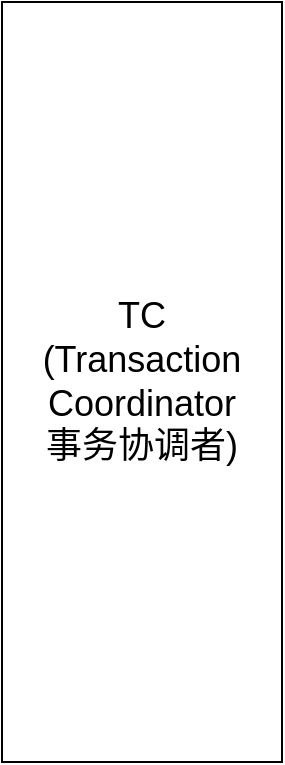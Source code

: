 <mxfile version="14.5.6" type="github">
  <diagram id="0W3Nm0NwAqT56I2befqL" name="Page-1">
    <mxGraphModel dx="755" dy="490" grid="1" gridSize="10" guides="1" tooltips="1" connect="1" arrows="1" fold="1" page="1" pageScale="3" pageWidth="827" pageHeight="1169" math="0" shadow="0">
      <root>
        <mxCell id="0" />
        <mxCell id="1" parent="0" />
        <mxCell id="9a5zsPKxVynr9zk-xDOr-2" value="&lt;font style=&quot;font-size: 18px&quot;&gt;TC&lt;br&gt;(Transaction Coordinator&lt;br&gt;事务协调者)&lt;br&gt;&lt;/font&gt;" style="rounded=0;whiteSpace=wrap;html=1;" vertex="1" parent="1">
          <mxGeometry x="520" y="400" width="140" height="380" as="geometry" />
        </mxCell>
      </root>
    </mxGraphModel>
  </diagram>
</mxfile>
